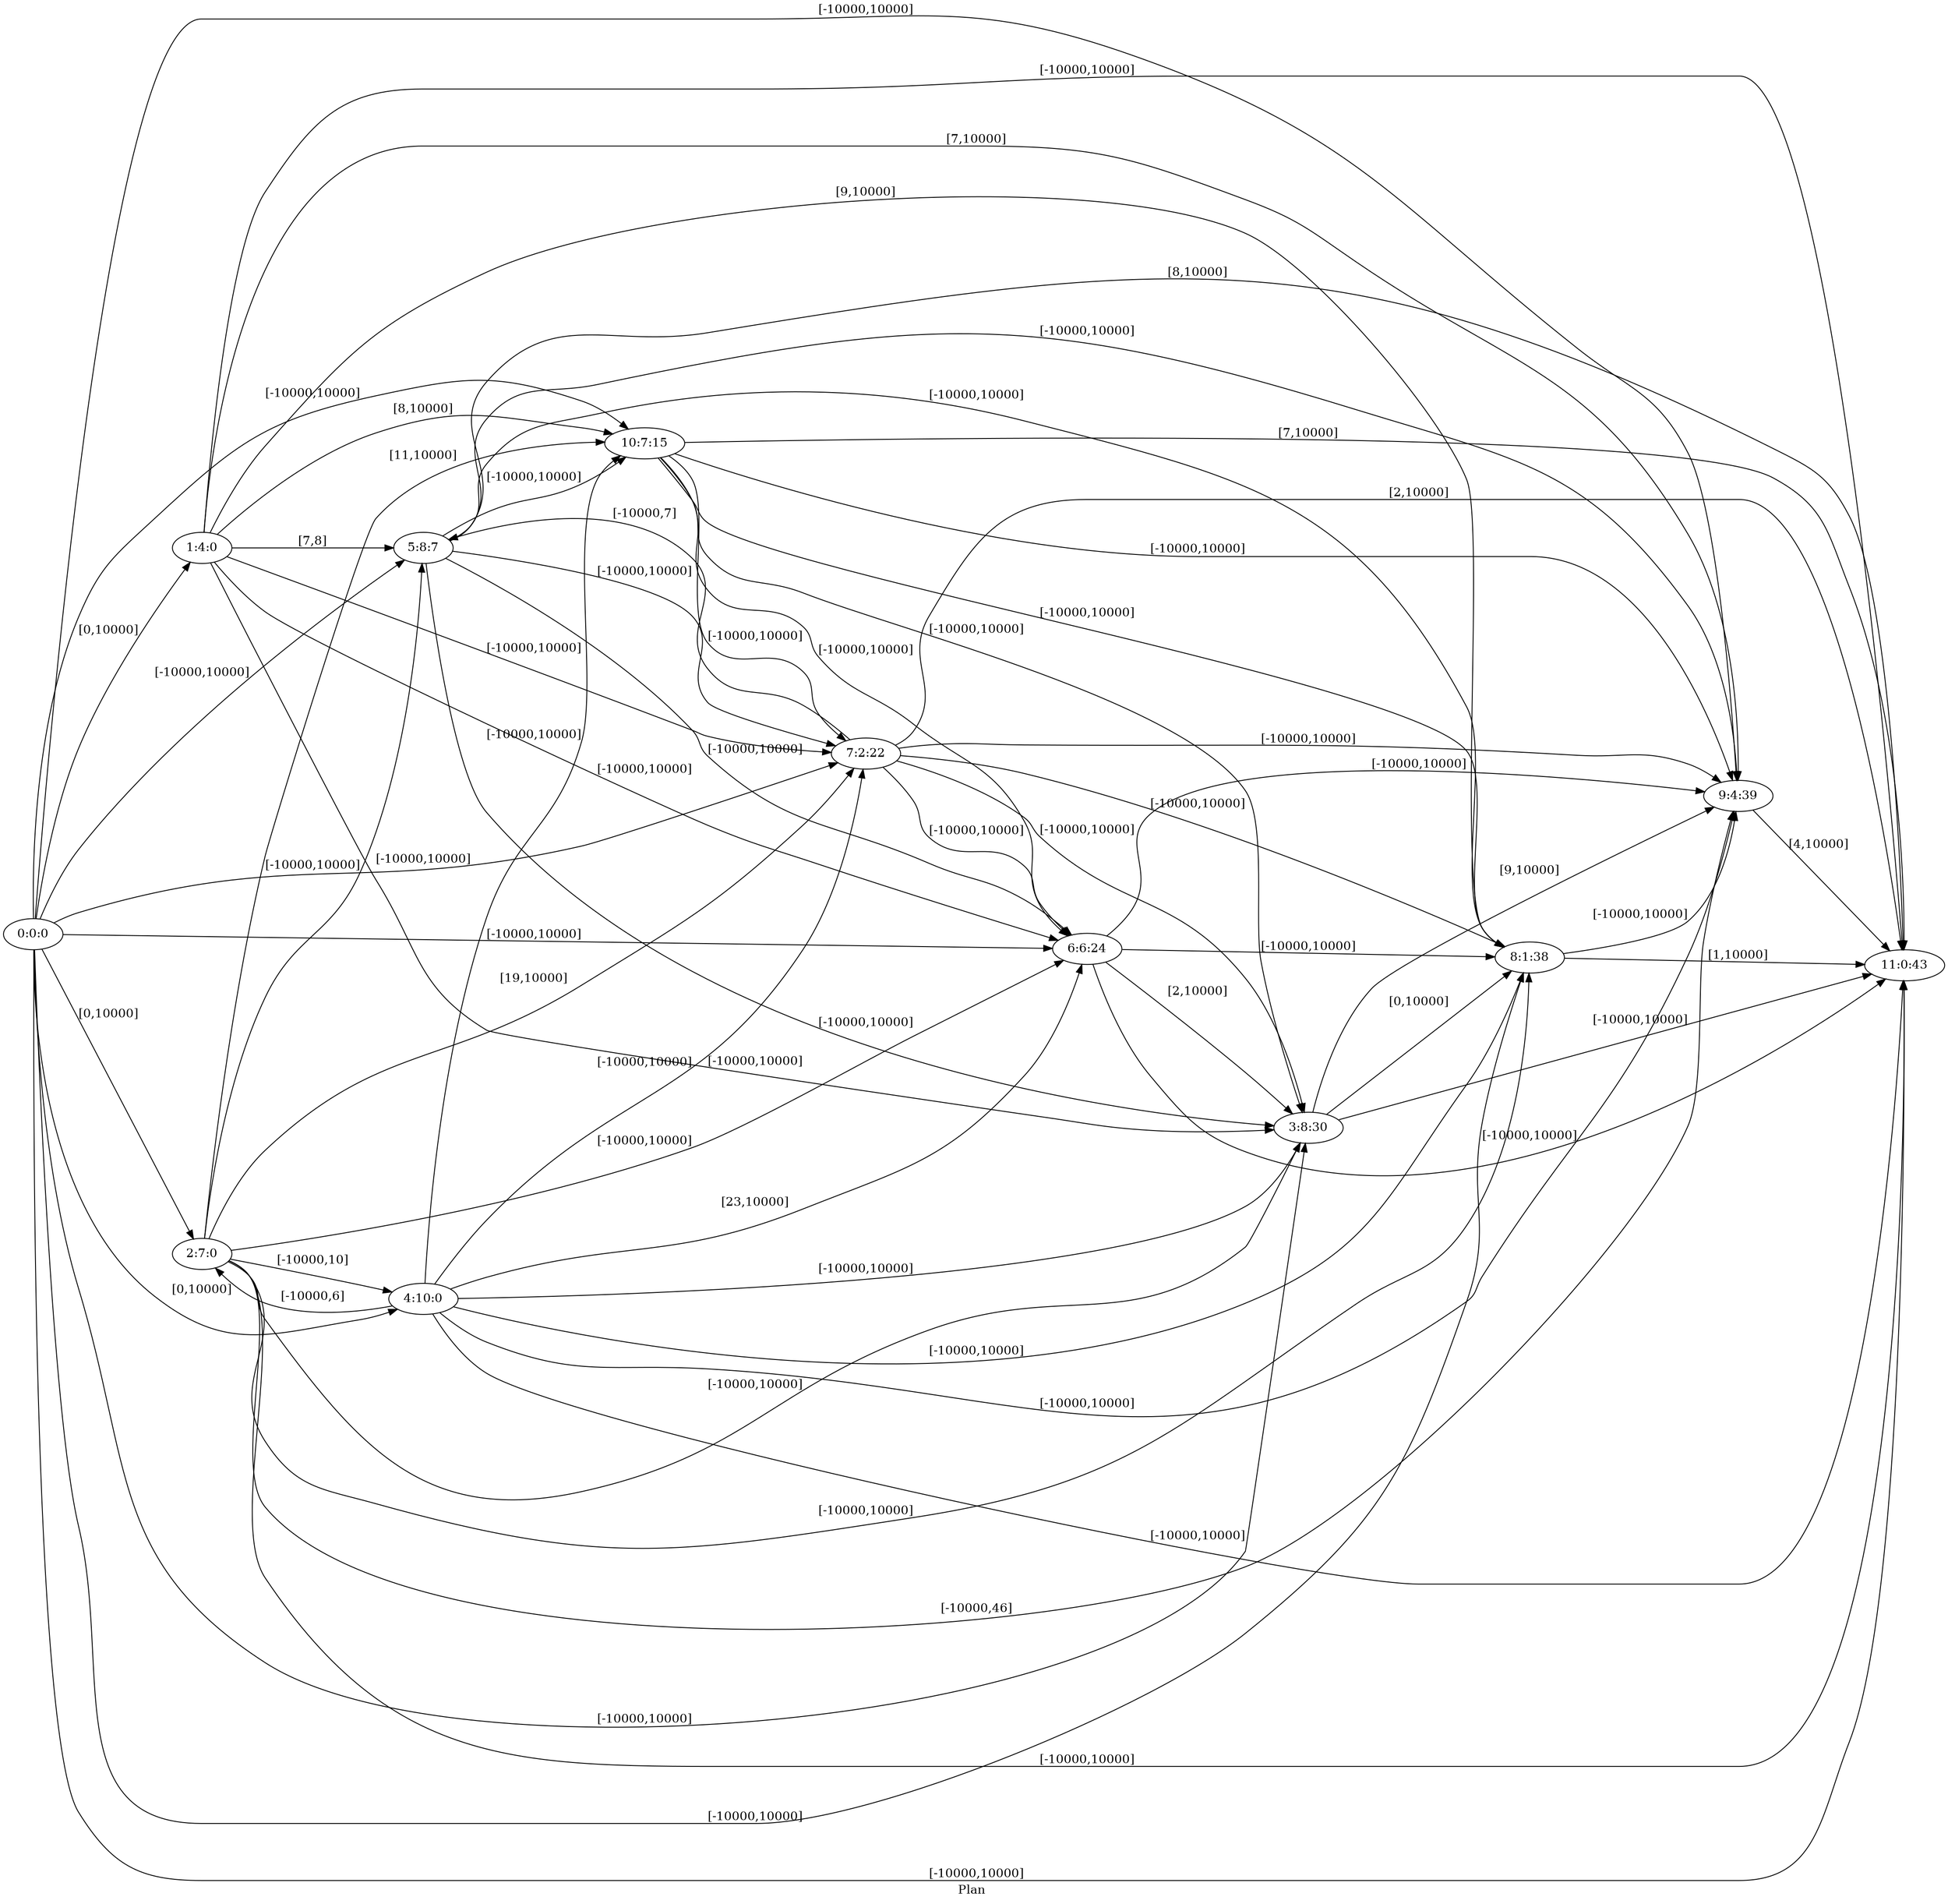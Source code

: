 digraph G {
 rankdir = LR;
 nodesep = .45; 
 size = 30;
label="Plan ";
 fldt = 0.27473;
"0:0:0"->"1:4:0"[ label = "[0,10000]"];
"0:0:0"->"2:7:0"[ label = "[0,10000]"];
"0:0:0"->"3:8:30"[ label = "[-10000,10000]"];
"0:0:0"->"4:10:0"[ label = "[0,10000]"];
"0:0:0"->"5:8:7"[ label = "[-10000,10000]"];
"0:0:0"->"6:6:24"[ label = "[-10000,10000]"];
"0:0:0"->"7:2:22"[ label = "[-10000,10000]"];
"0:0:0"->"8:1:38"[ label = "[-10000,10000]"];
"0:0:0"->"9:4:39"[ label = "[-10000,10000]"];
"0:0:0"->"10:7:15"[ label = "[-10000,10000]"];
"0:0:0"->"11:0:43"[ label = "[-10000,10000]"];
"1:4:0"->"3:8:30"[ label = "[-10000,10000]"];
"1:4:0"->"5:8:7"[ label = "[7,8]"];
"1:4:0"->"6:6:24"[ label = "[-10000,10000]"];
"1:4:0"->"7:2:22"[ label = "[-10000,10000]"];
"1:4:0"->"8:1:38"[ label = "[9,10000]"];
"1:4:0"->"9:4:39"[ label = "[7,10000]"];
"1:4:0"->"10:7:15"[ label = "[8,10000]"];
"1:4:0"->"11:0:43"[ label = "[-10000,10000]"];
"2:7:0"->"3:8:30"[ label = "[-10000,10000]"];
"2:7:0"->"4:10:0"[ label = "[-10000,10]"];
"2:7:0"->"5:8:7"[ label = "[-10000,10000]"];
"2:7:0"->"6:6:24"[ label = "[-10000,10000]"];
"2:7:0"->"7:2:22"[ label = "[19,10000]"];
"2:7:0"->"8:1:38"[ label = "[-10000,10000]"];
"2:7:0"->"9:4:39"[ label = "[-10000,46]"];
"2:7:0"->"10:7:15"[ label = "[11,10000]"];
"2:7:0"->"11:0:43"[ label = "[-10000,10000]"];
"3:8:30"->"8:1:38"[ label = "[0,10000]"];
"3:8:30"->"9:4:39"[ label = "[9,10000]"];
"3:8:30"->"11:0:43"[ label = "[-10000,10000]"];
"4:10:0"->"2:7:0"[ label = "[-10000,6]"];
"4:10:0"->"3:8:30"[ label = "[-10000,10000]"];
"4:10:0"->"6:6:24"[ label = "[23,10000]"];
"4:10:0"->"7:2:22"[ label = "[-10000,10000]"];
"4:10:0"->"8:1:38"[ label = "[-10000,10000]"];
"4:10:0"->"9:4:39"[ label = "[-10000,10000]"];
"4:10:0"->"10:7:15"[ label = "[-10000,10000]"];
"4:10:0"->"11:0:43"[ label = "[-10000,10000]"];
"5:8:7"->"3:8:30"[ label = "[-10000,10000]"];
"5:8:7"->"6:6:24"[ label = "[-10000,10000]"];
"5:8:7"->"7:2:22"[ label = "[-10000,10000]"];
"5:8:7"->"8:1:38"[ label = "[-10000,10000]"];
"5:8:7"->"9:4:39"[ label = "[-10000,10000]"];
"5:8:7"->"10:7:15"[ label = "[-10000,10000]"];
"5:8:7"->"11:0:43"[ label = "[8,10000]"];
"6:6:24"->"3:8:30"[ label = "[2,10000]"];
"6:6:24"->"8:1:38"[ label = "[-10000,10000]"];
"6:6:24"->"9:4:39"[ label = "[-10000,10000]"];
"6:6:24"->"11:0:43"[ label = "[-10000,10000]"];
"7:2:22"->"3:8:30"[ label = "[-10000,10000]"];
"7:2:22"->"5:8:7"[ label = "[-10000,7]"];
"7:2:22"->"6:6:24"[ label = "[-10000,10000]"];
"7:2:22"->"8:1:38"[ label = "[-10000,10000]"];
"7:2:22"->"9:4:39"[ label = "[-10000,10000]"];
"7:2:22"->"11:0:43"[ label = "[2,10000]"];
"8:1:38"->"9:4:39"[ label = "[-10000,10000]"];
"8:1:38"->"11:0:43"[ label = "[1,10000]"];
"9:4:39"->"11:0:43"[ label = "[4,10000]"];
"10:7:15"->"3:8:30"[ label = "[-10000,10000]"];
"10:7:15"->"6:6:24"[ label = "[-10000,10000]"];
"10:7:15"->"7:2:22"[ label = "[-10000,10000]"];
"10:7:15"->"8:1:38"[ label = "[-10000,10000]"];
"10:7:15"->"9:4:39"[ label = "[-10000,10000]"];
"10:7:15"->"11:0:43"[ label = "[7,10000]"];
}
